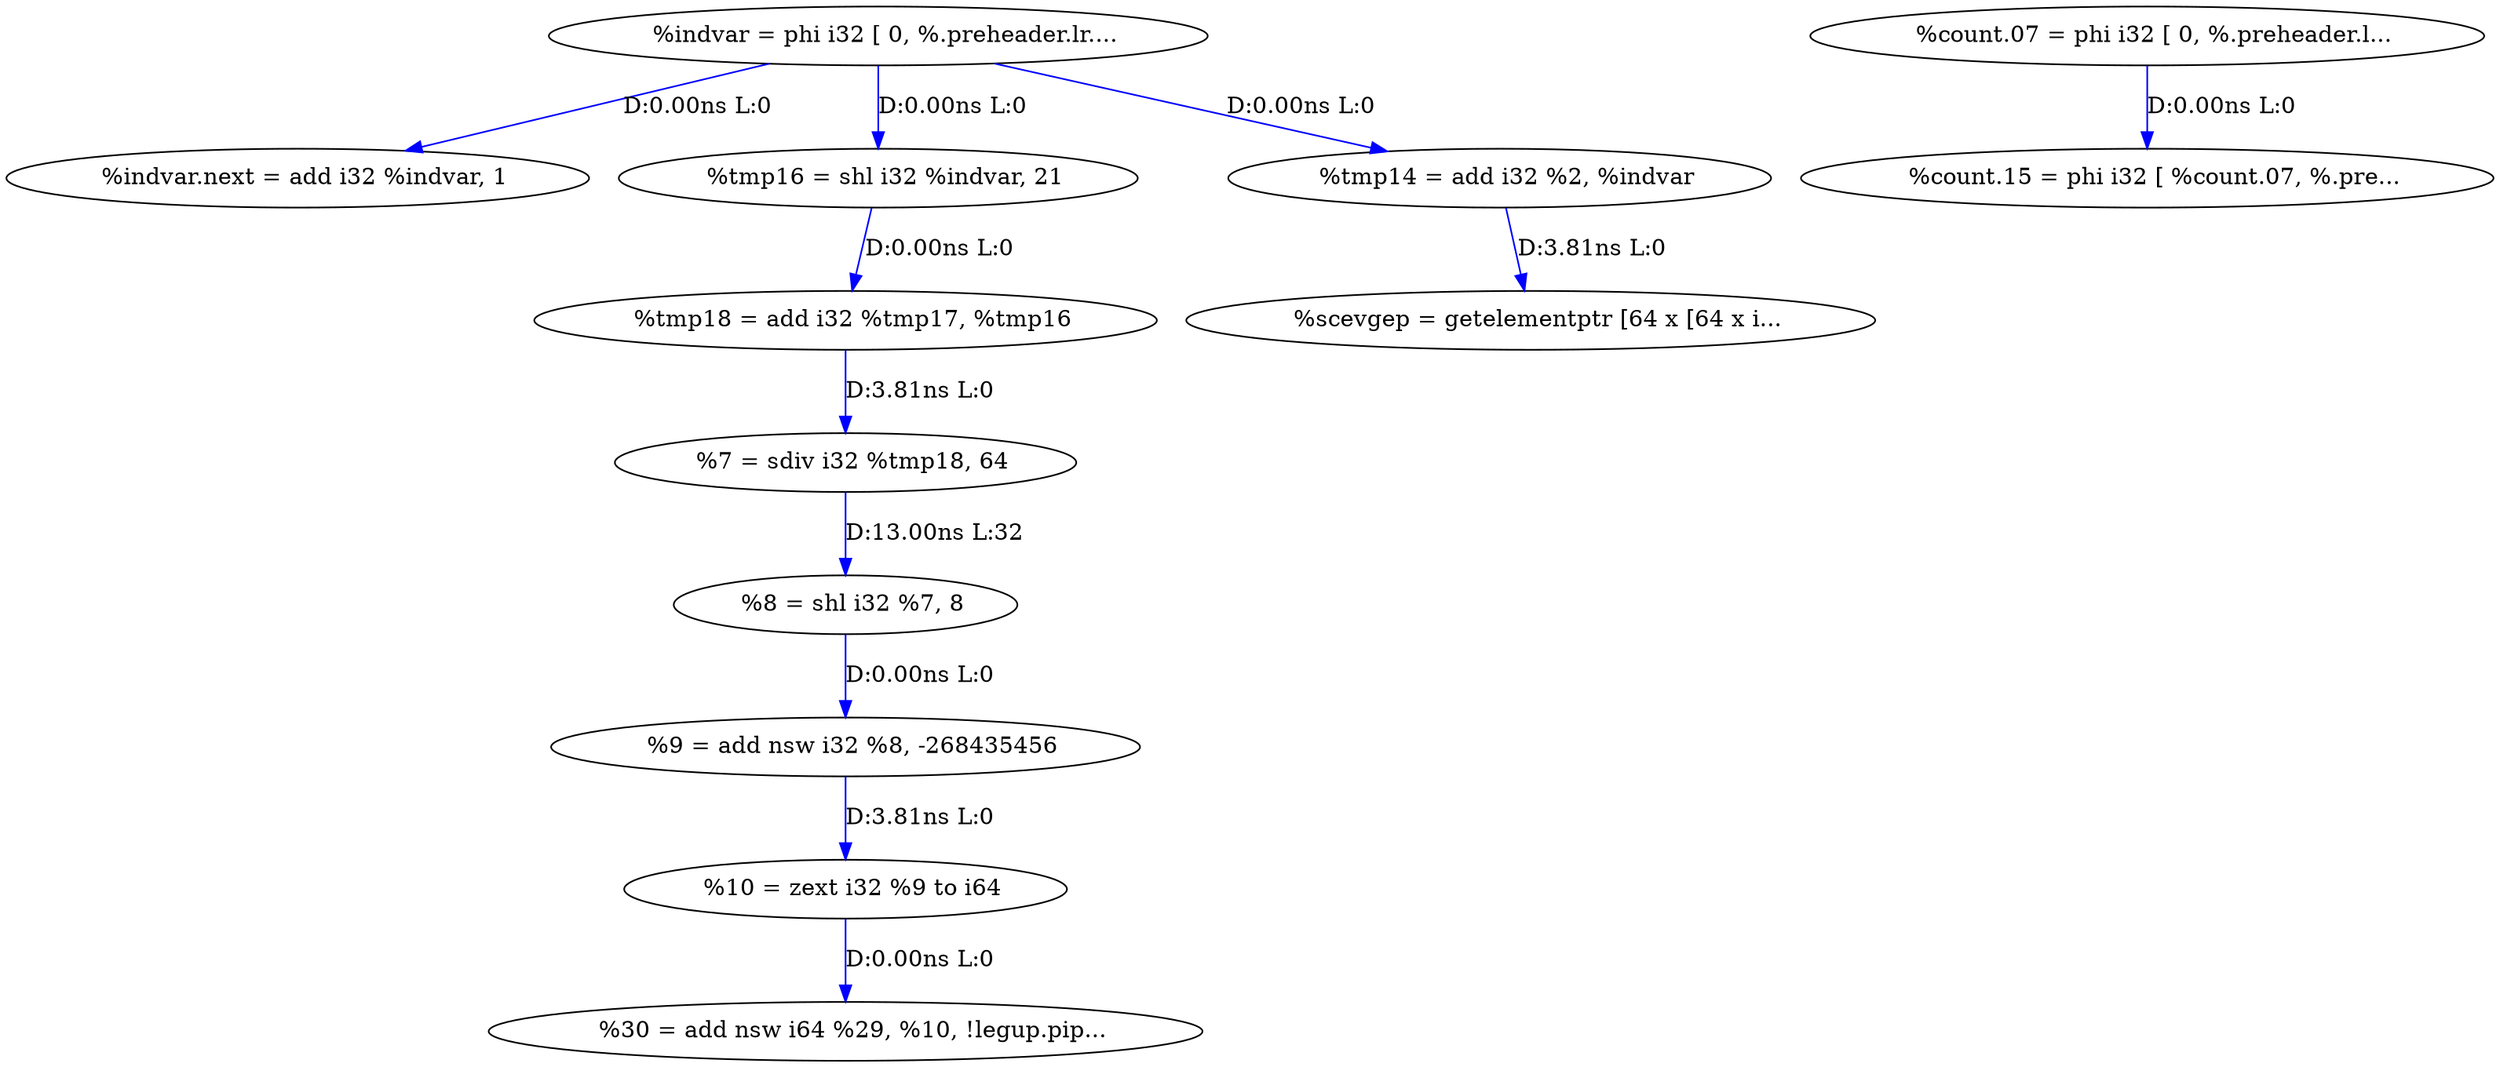 digraph {
Node0xaf9d850[label="  %indvar.next = add i32 %indvar, 1"];
Node0xaf9a3f8[label="  %indvar = phi i32 [ 0, %.preheader.lr...."];
Node0xaf9a3f8 -> Node0xaf9d850[label="D:0.00ns L:0",color=blue];
Node0xaf9a5d8[label="  %tmp16 = shl i32 %indvar, 21"];
Node0xaf9a3f8 -> Node0xaf9a5d8[label="D:0.00ns L:0",color=blue];
Node0xaf9a538[label="  %tmp14 = add i32 %2, %indvar"];
Node0xaf9a3f8 -> Node0xaf9a538[label="D:0.00ns L:0",color=blue];
Node0xaf9bb48[label="  %count.15 = phi i32 [ %count.07, %.pre..."];
Node0xaf9a498[label="  %count.07 = phi i32 [ 0, %.preheader.l..."];
Node0xaf9a498 -> Node0xaf9bb48[label="D:0.00ns L:0",color=blue];
Node0xaf9bbe8[label="  %scevgep = getelementptr [64 x [64 x i..."];
Node0xaf9a538 -> Node0xaf9bbe8[label="D:3.81ns L:0",color=blue];
Node0xaf9a678[label="  %tmp18 = add i32 %tmp17, %tmp16"];
Node0xaf9a5d8 -> Node0xaf9a678[label="D:0.00ns L:0",color=blue];
Node0xaf9a718[label="  %7 = sdiv i32 %tmp18, 64"];
Node0xaf9a678 -> Node0xaf9a718[label="D:3.81ns L:0",color=blue];
Node0xaf9a7e8[label="  %8 = shl i32 %7, 8"];
Node0xaf9a718 -> Node0xaf9a7e8[label="D:13.00ns L:32",color=blue];
Node0xaf9b8c8[label="  %9 = add nsw i32 %8, -268435456"];
Node0xaf9a7e8 -> Node0xaf9b8c8[label="D:0.00ns L:0",color=blue];
Node0xaf9b968[label="  %10 = zext i32 %9 to i64"];
Node0xaf9b8c8 -> Node0xaf9b968[label="D:3.81ns L:0",color=blue];
Node0xaf9cb88[label="  %30 = add nsw i64 %29, %10, !legup.pip..."];
Node0xaf9b968 -> Node0xaf9cb88[label="D:0.00ns L:0",color=blue];
}
